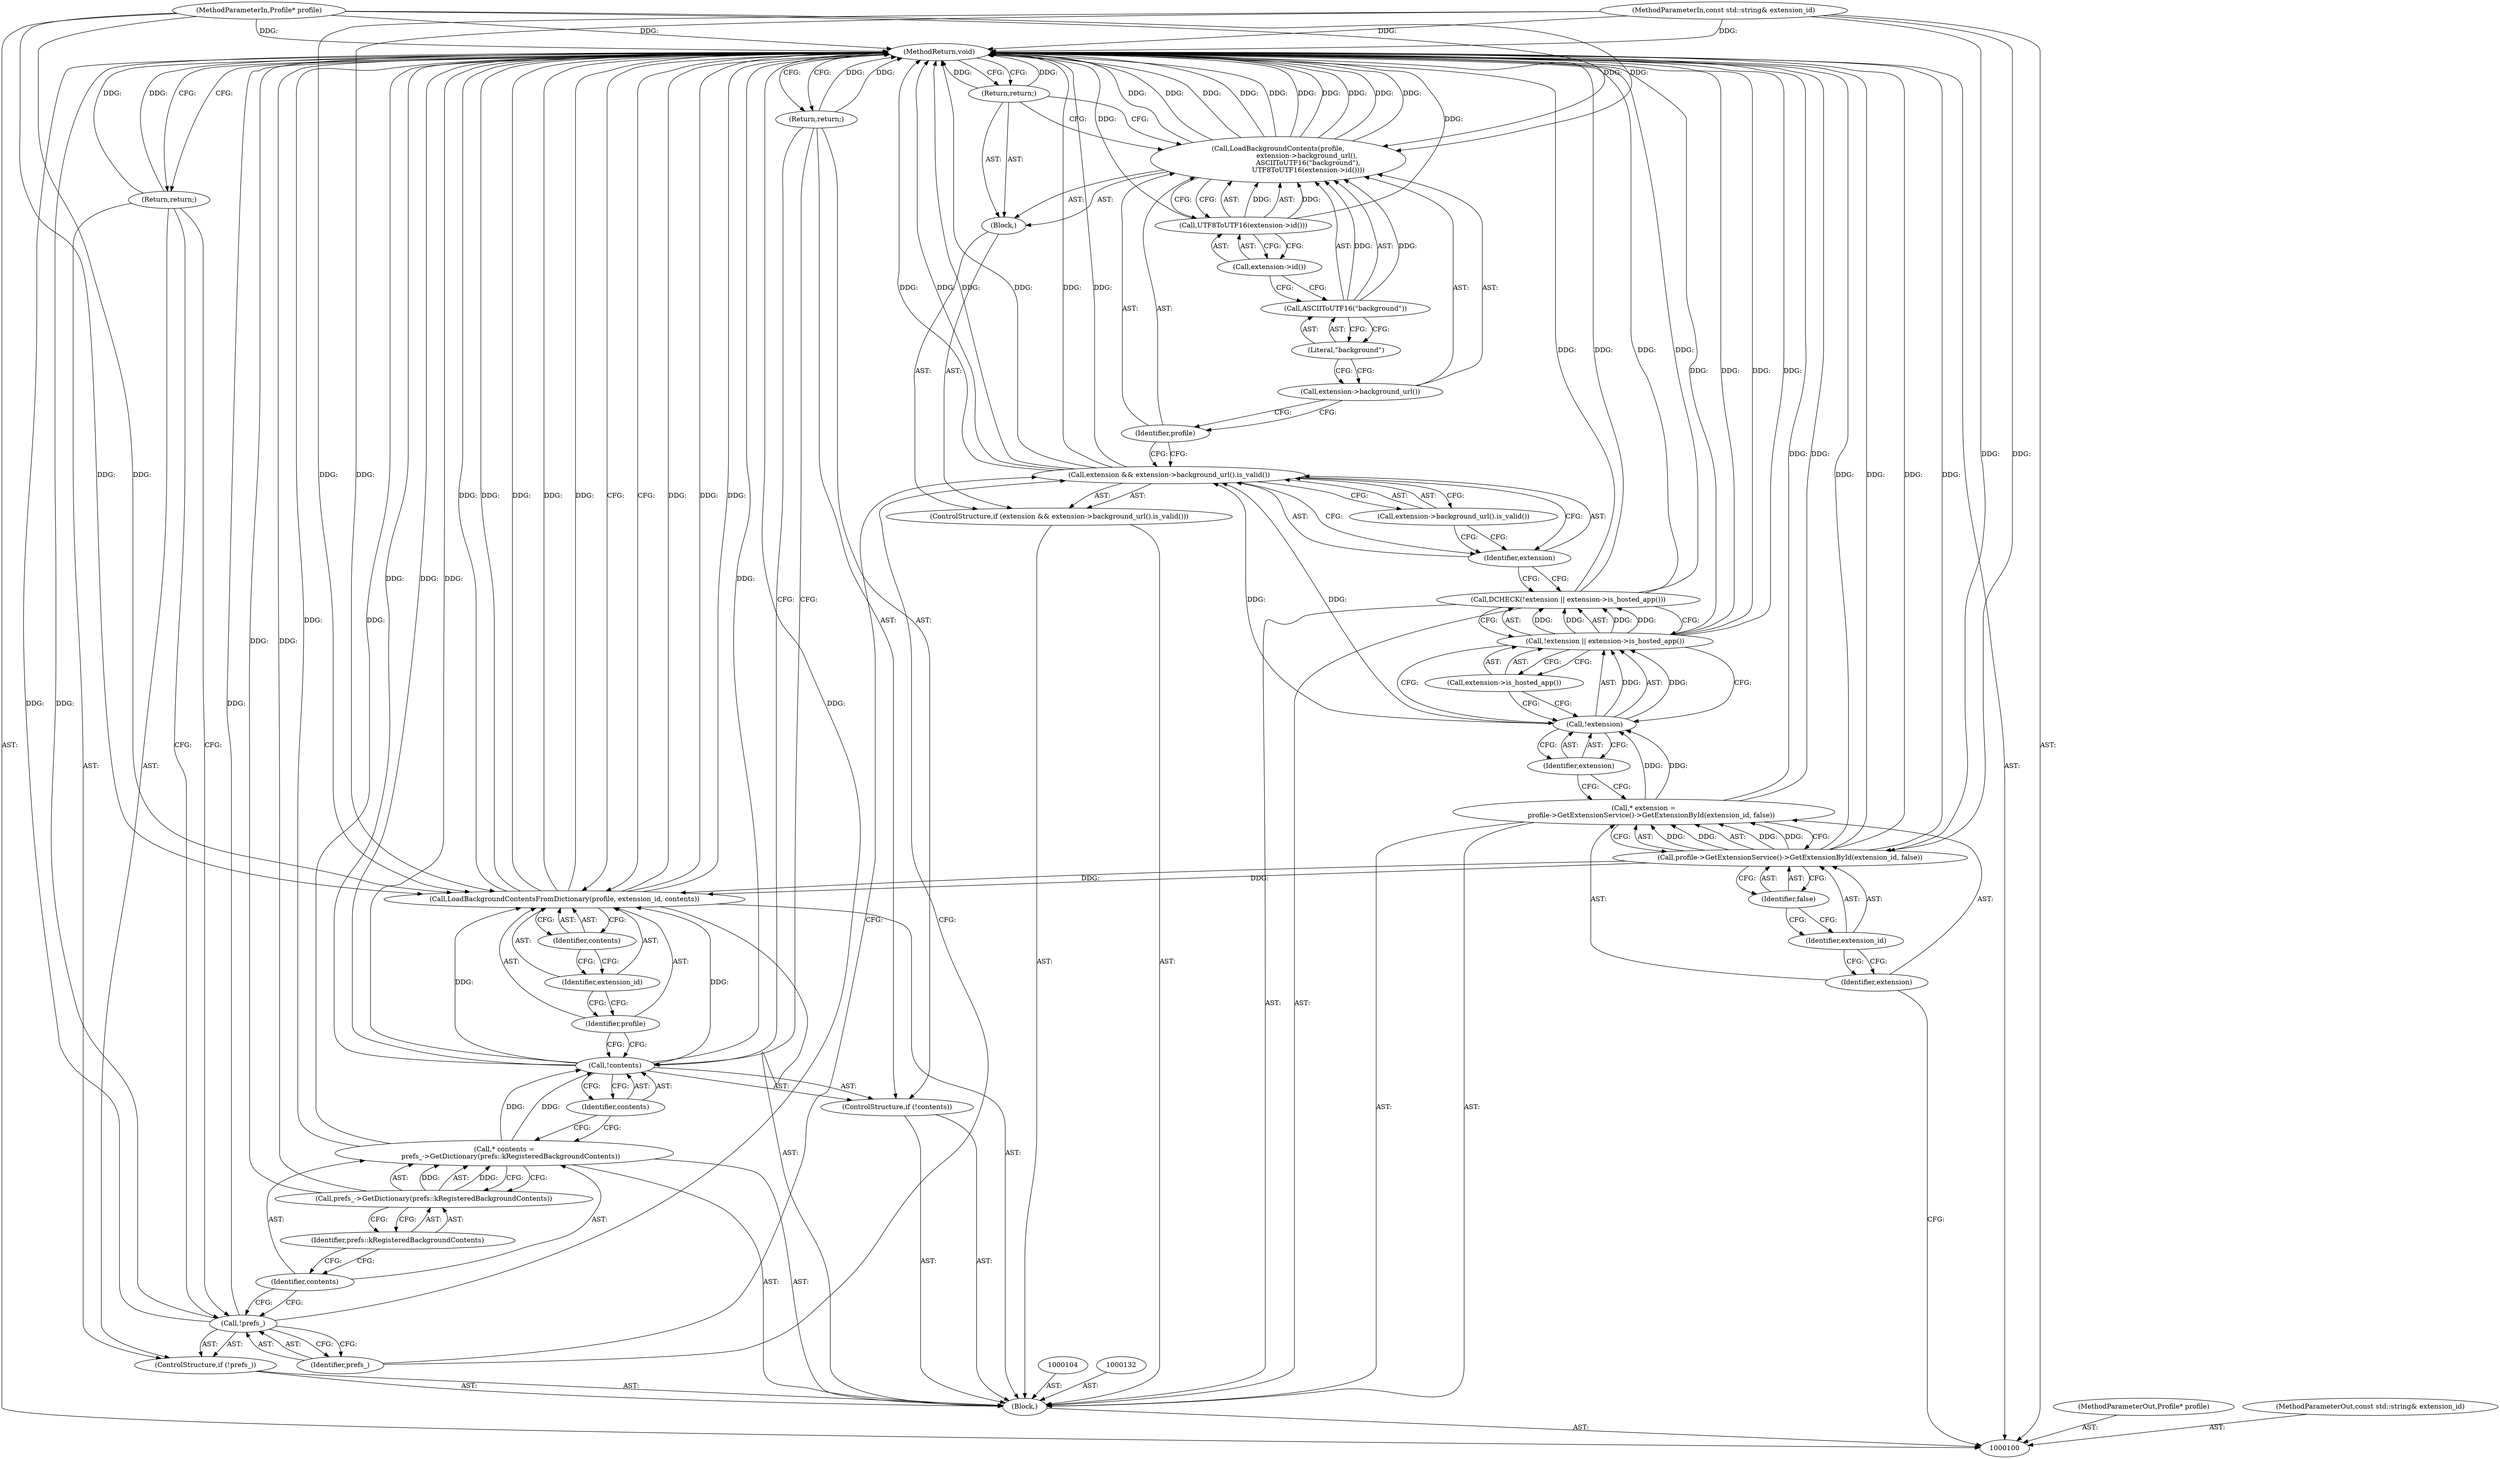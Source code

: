 digraph "1_Chrome_a03d4448faf2c40f4ef444a88cb9aace5b98e8c4_0" {
"1000145" [label="(MethodReturn,void)"];
"1000123" [label="(Call,ASCIIToUTF16(\"background\"))"];
"1000124" [label="(Literal,\"background\")"];
"1000125" [label="(Call,UTF8ToUTF16(extension->id()))"];
"1000126" [label="(Call,extension->id())"];
"1000127" [label="(Return,return;)"];
"1000128" [label="(ControlStructure,if (!prefs_))"];
"1000129" [label="(Call,!prefs_)"];
"1000130" [label="(Identifier,prefs_)"];
"1000131" [label="(Return,return;)"];
"1000133" [label="(Call,* contents =\n      prefs_->GetDictionary(prefs::kRegisteredBackgroundContents))"];
"1000134" [label="(Identifier,contents)"];
"1000136" [label="(Identifier,prefs::kRegisteredBackgroundContents)"];
"1000135" [label="(Call,prefs_->GetDictionary(prefs::kRegisteredBackgroundContents))"];
"1000137" [label="(ControlStructure,if (!contents))"];
"1000138" [label="(Call,!contents)"];
"1000139" [label="(Identifier,contents)"];
"1000101" [label="(MethodParameterIn,Profile* profile)"];
"1000219" [label="(MethodParameterOut,Profile* profile)"];
"1000140" [label="(Return,return;)"];
"1000141" [label="(Call,LoadBackgroundContentsFromDictionary(profile, extension_id, contents))"];
"1000142" [label="(Identifier,profile)"];
"1000143" [label="(Identifier,extension_id)"];
"1000144" [label="(Identifier,contents)"];
"1000103" [label="(Block,)"];
"1000102" [label="(MethodParameterIn,const std::string& extension_id)"];
"1000220" [label="(MethodParameterOut,const std::string& extension_id)"];
"1000105" [label="(Call,* extension =\n       profile->GetExtensionService()->GetExtensionById(extension_id, false))"];
"1000106" [label="(Identifier,extension)"];
"1000108" [label="(Identifier,extension_id)"];
"1000107" [label="(Call,profile->GetExtensionService()->GetExtensionById(extension_id, false))"];
"1000109" [label="(Identifier,false)"];
"1000111" [label="(Call,!extension || extension->is_hosted_app())"];
"1000112" [label="(Call,!extension)"];
"1000113" [label="(Identifier,extension)"];
"1000114" [label="(Call,extension->is_hosted_app())"];
"1000110" [label="(Call,DCHECK(!extension || extension->is_hosted_app()))"];
"1000118" [label="(Call,extension->background_url().is_valid())"];
"1000115" [label="(ControlStructure,if (extension && extension->background_url().is_valid()))"];
"1000119" [label="(Block,)"];
"1000116" [label="(Call,extension && extension->background_url().is_valid())"];
"1000117" [label="(Identifier,extension)"];
"1000121" [label="(Identifier,profile)"];
"1000120" [label="(Call,LoadBackgroundContents(profile,\n                           extension->background_url(),\n                            ASCIIToUTF16(\"background\"),\n                            UTF8ToUTF16(extension->id())))"];
"1000122" [label="(Call,extension->background_url())"];
"1000145" -> "1000100"  [label="AST: "];
"1000145" -> "1000127"  [label="CFG: "];
"1000145" -> "1000131"  [label="CFG: "];
"1000145" -> "1000140"  [label="CFG: "];
"1000145" -> "1000141"  [label="CFG: "];
"1000116" -> "1000145"  [label="DDG: "];
"1000116" -> "1000145"  [label="DDG: "];
"1000116" -> "1000145"  [label="DDG: "];
"1000141" -> "1000145"  [label="DDG: "];
"1000141" -> "1000145"  [label="DDG: "];
"1000141" -> "1000145"  [label="DDG: "];
"1000141" -> "1000145"  [label="DDG: "];
"1000120" -> "1000145"  [label="DDG: "];
"1000120" -> "1000145"  [label="DDG: "];
"1000120" -> "1000145"  [label="DDG: "];
"1000120" -> "1000145"  [label="DDG: "];
"1000120" -> "1000145"  [label="DDG: "];
"1000107" -> "1000145"  [label="DDG: "];
"1000107" -> "1000145"  [label="DDG: "];
"1000105" -> "1000145"  [label="DDG: "];
"1000111" -> "1000145"  [label="DDG: "];
"1000111" -> "1000145"  [label="DDG: "];
"1000138" -> "1000145"  [label="DDG: "];
"1000138" -> "1000145"  [label="DDG: "];
"1000129" -> "1000145"  [label="DDG: "];
"1000129" -> "1000145"  [label="DDG: "];
"1000125" -> "1000145"  [label="DDG: "];
"1000102" -> "1000145"  [label="DDG: "];
"1000133" -> "1000145"  [label="DDG: "];
"1000101" -> "1000145"  [label="DDG: "];
"1000110" -> "1000145"  [label="DDG: "];
"1000110" -> "1000145"  [label="DDG: "];
"1000135" -> "1000145"  [label="DDG: "];
"1000127" -> "1000145"  [label="DDG: "];
"1000131" -> "1000145"  [label="DDG: "];
"1000140" -> "1000145"  [label="DDG: "];
"1000123" -> "1000120"  [label="AST: "];
"1000123" -> "1000124"  [label="CFG: "];
"1000124" -> "1000123"  [label="AST: "];
"1000126" -> "1000123"  [label="CFG: "];
"1000123" -> "1000120"  [label="DDG: "];
"1000124" -> "1000123"  [label="AST: "];
"1000124" -> "1000122"  [label="CFG: "];
"1000123" -> "1000124"  [label="CFG: "];
"1000125" -> "1000120"  [label="AST: "];
"1000125" -> "1000126"  [label="CFG: "];
"1000126" -> "1000125"  [label="AST: "];
"1000120" -> "1000125"  [label="CFG: "];
"1000125" -> "1000145"  [label="DDG: "];
"1000125" -> "1000120"  [label="DDG: "];
"1000126" -> "1000125"  [label="AST: "];
"1000126" -> "1000123"  [label="CFG: "];
"1000125" -> "1000126"  [label="CFG: "];
"1000127" -> "1000119"  [label="AST: "];
"1000127" -> "1000120"  [label="CFG: "];
"1000145" -> "1000127"  [label="CFG: "];
"1000127" -> "1000145"  [label="DDG: "];
"1000128" -> "1000103"  [label="AST: "];
"1000129" -> "1000128"  [label="AST: "];
"1000131" -> "1000128"  [label="AST: "];
"1000129" -> "1000128"  [label="AST: "];
"1000129" -> "1000130"  [label="CFG: "];
"1000130" -> "1000129"  [label="AST: "];
"1000131" -> "1000129"  [label="CFG: "];
"1000134" -> "1000129"  [label="CFG: "];
"1000129" -> "1000145"  [label="DDG: "];
"1000129" -> "1000145"  [label="DDG: "];
"1000130" -> "1000129"  [label="AST: "];
"1000130" -> "1000116"  [label="CFG: "];
"1000129" -> "1000130"  [label="CFG: "];
"1000131" -> "1000128"  [label="AST: "];
"1000131" -> "1000129"  [label="CFG: "];
"1000145" -> "1000131"  [label="CFG: "];
"1000131" -> "1000145"  [label="DDG: "];
"1000133" -> "1000103"  [label="AST: "];
"1000133" -> "1000135"  [label="CFG: "];
"1000134" -> "1000133"  [label="AST: "];
"1000135" -> "1000133"  [label="AST: "];
"1000139" -> "1000133"  [label="CFG: "];
"1000133" -> "1000145"  [label="DDG: "];
"1000135" -> "1000133"  [label="DDG: "];
"1000133" -> "1000138"  [label="DDG: "];
"1000134" -> "1000133"  [label="AST: "];
"1000134" -> "1000129"  [label="CFG: "];
"1000136" -> "1000134"  [label="CFG: "];
"1000136" -> "1000135"  [label="AST: "];
"1000136" -> "1000134"  [label="CFG: "];
"1000135" -> "1000136"  [label="CFG: "];
"1000135" -> "1000133"  [label="AST: "];
"1000135" -> "1000136"  [label="CFG: "];
"1000136" -> "1000135"  [label="AST: "];
"1000133" -> "1000135"  [label="CFG: "];
"1000135" -> "1000145"  [label="DDG: "];
"1000135" -> "1000133"  [label="DDG: "];
"1000137" -> "1000103"  [label="AST: "];
"1000138" -> "1000137"  [label="AST: "];
"1000140" -> "1000137"  [label="AST: "];
"1000138" -> "1000137"  [label="AST: "];
"1000138" -> "1000139"  [label="CFG: "];
"1000139" -> "1000138"  [label="AST: "];
"1000140" -> "1000138"  [label="CFG: "];
"1000142" -> "1000138"  [label="CFG: "];
"1000138" -> "1000145"  [label="DDG: "];
"1000138" -> "1000145"  [label="DDG: "];
"1000133" -> "1000138"  [label="DDG: "];
"1000138" -> "1000141"  [label="DDG: "];
"1000139" -> "1000138"  [label="AST: "];
"1000139" -> "1000133"  [label="CFG: "];
"1000138" -> "1000139"  [label="CFG: "];
"1000101" -> "1000100"  [label="AST: "];
"1000101" -> "1000145"  [label="DDG: "];
"1000101" -> "1000120"  [label="DDG: "];
"1000101" -> "1000141"  [label="DDG: "];
"1000219" -> "1000100"  [label="AST: "];
"1000140" -> "1000137"  [label="AST: "];
"1000140" -> "1000138"  [label="CFG: "];
"1000145" -> "1000140"  [label="CFG: "];
"1000140" -> "1000145"  [label="DDG: "];
"1000141" -> "1000103"  [label="AST: "];
"1000141" -> "1000144"  [label="CFG: "];
"1000142" -> "1000141"  [label="AST: "];
"1000143" -> "1000141"  [label="AST: "];
"1000144" -> "1000141"  [label="AST: "];
"1000145" -> "1000141"  [label="CFG: "];
"1000141" -> "1000145"  [label="DDG: "];
"1000141" -> "1000145"  [label="DDG: "];
"1000141" -> "1000145"  [label="DDG: "];
"1000141" -> "1000145"  [label="DDG: "];
"1000101" -> "1000141"  [label="DDG: "];
"1000107" -> "1000141"  [label="DDG: "];
"1000102" -> "1000141"  [label="DDG: "];
"1000138" -> "1000141"  [label="DDG: "];
"1000142" -> "1000141"  [label="AST: "];
"1000142" -> "1000138"  [label="CFG: "];
"1000143" -> "1000142"  [label="CFG: "];
"1000143" -> "1000141"  [label="AST: "];
"1000143" -> "1000142"  [label="CFG: "];
"1000144" -> "1000143"  [label="CFG: "];
"1000144" -> "1000141"  [label="AST: "];
"1000144" -> "1000143"  [label="CFG: "];
"1000141" -> "1000144"  [label="CFG: "];
"1000103" -> "1000100"  [label="AST: "];
"1000104" -> "1000103"  [label="AST: "];
"1000105" -> "1000103"  [label="AST: "];
"1000110" -> "1000103"  [label="AST: "];
"1000115" -> "1000103"  [label="AST: "];
"1000128" -> "1000103"  [label="AST: "];
"1000132" -> "1000103"  [label="AST: "];
"1000133" -> "1000103"  [label="AST: "];
"1000137" -> "1000103"  [label="AST: "];
"1000141" -> "1000103"  [label="AST: "];
"1000102" -> "1000100"  [label="AST: "];
"1000102" -> "1000145"  [label="DDG: "];
"1000102" -> "1000107"  [label="DDG: "];
"1000102" -> "1000141"  [label="DDG: "];
"1000220" -> "1000100"  [label="AST: "];
"1000105" -> "1000103"  [label="AST: "];
"1000105" -> "1000107"  [label="CFG: "];
"1000106" -> "1000105"  [label="AST: "];
"1000107" -> "1000105"  [label="AST: "];
"1000113" -> "1000105"  [label="CFG: "];
"1000105" -> "1000145"  [label="DDG: "];
"1000107" -> "1000105"  [label="DDG: "];
"1000107" -> "1000105"  [label="DDG: "];
"1000105" -> "1000112"  [label="DDG: "];
"1000106" -> "1000105"  [label="AST: "];
"1000106" -> "1000100"  [label="CFG: "];
"1000108" -> "1000106"  [label="CFG: "];
"1000108" -> "1000107"  [label="AST: "];
"1000108" -> "1000106"  [label="CFG: "];
"1000109" -> "1000108"  [label="CFG: "];
"1000107" -> "1000105"  [label="AST: "];
"1000107" -> "1000109"  [label="CFG: "];
"1000108" -> "1000107"  [label="AST: "];
"1000109" -> "1000107"  [label="AST: "];
"1000105" -> "1000107"  [label="CFG: "];
"1000107" -> "1000145"  [label="DDG: "];
"1000107" -> "1000145"  [label="DDG: "];
"1000107" -> "1000105"  [label="DDG: "];
"1000107" -> "1000105"  [label="DDG: "];
"1000102" -> "1000107"  [label="DDG: "];
"1000107" -> "1000141"  [label="DDG: "];
"1000109" -> "1000107"  [label="AST: "];
"1000109" -> "1000108"  [label="CFG: "];
"1000107" -> "1000109"  [label="CFG: "];
"1000111" -> "1000110"  [label="AST: "];
"1000111" -> "1000112"  [label="CFG: "];
"1000111" -> "1000114"  [label="CFG: "];
"1000112" -> "1000111"  [label="AST: "];
"1000114" -> "1000111"  [label="AST: "];
"1000110" -> "1000111"  [label="CFG: "];
"1000111" -> "1000145"  [label="DDG: "];
"1000111" -> "1000145"  [label="DDG: "];
"1000111" -> "1000110"  [label="DDG: "];
"1000111" -> "1000110"  [label="DDG: "];
"1000112" -> "1000111"  [label="DDG: "];
"1000112" -> "1000111"  [label="AST: "];
"1000112" -> "1000113"  [label="CFG: "];
"1000113" -> "1000112"  [label="AST: "];
"1000114" -> "1000112"  [label="CFG: "];
"1000111" -> "1000112"  [label="CFG: "];
"1000112" -> "1000111"  [label="DDG: "];
"1000105" -> "1000112"  [label="DDG: "];
"1000112" -> "1000116"  [label="DDG: "];
"1000113" -> "1000112"  [label="AST: "];
"1000113" -> "1000105"  [label="CFG: "];
"1000112" -> "1000113"  [label="CFG: "];
"1000114" -> "1000111"  [label="AST: "];
"1000114" -> "1000112"  [label="CFG: "];
"1000111" -> "1000114"  [label="CFG: "];
"1000110" -> "1000103"  [label="AST: "];
"1000110" -> "1000111"  [label="CFG: "];
"1000111" -> "1000110"  [label="AST: "];
"1000117" -> "1000110"  [label="CFG: "];
"1000110" -> "1000145"  [label="DDG: "];
"1000110" -> "1000145"  [label="DDG: "];
"1000111" -> "1000110"  [label="DDG: "];
"1000111" -> "1000110"  [label="DDG: "];
"1000118" -> "1000116"  [label="AST: "];
"1000118" -> "1000117"  [label="CFG: "];
"1000116" -> "1000118"  [label="CFG: "];
"1000115" -> "1000103"  [label="AST: "];
"1000116" -> "1000115"  [label="AST: "];
"1000119" -> "1000115"  [label="AST: "];
"1000119" -> "1000115"  [label="AST: "];
"1000120" -> "1000119"  [label="AST: "];
"1000127" -> "1000119"  [label="AST: "];
"1000116" -> "1000115"  [label="AST: "];
"1000116" -> "1000117"  [label="CFG: "];
"1000116" -> "1000118"  [label="CFG: "];
"1000117" -> "1000116"  [label="AST: "];
"1000118" -> "1000116"  [label="AST: "];
"1000121" -> "1000116"  [label="CFG: "];
"1000130" -> "1000116"  [label="CFG: "];
"1000116" -> "1000145"  [label="DDG: "];
"1000116" -> "1000145"  [label="DDG: "];
"1000116" -> "1000145"  [label="DDG: "];
"1000112" -> "1000116"  [label="DDG: "];
"1000117" -> "1000116"  [label="AST: "];
"1000117" -> "1000110"  [label="CFG: "];
"1000118" -> "1000117"  [label="CFG: "];
"1000116" -> "1000117"  [label="CFG: "];
"1000121" -> "1000120"  [label="AST: "];
"1000121" -> "1000116"  [label="CFG: "];
"1000122" -> "1000121"  [label="CFG: "];
"1000120" -> "1000119"  [label="AST: "];
"1000120" -> "1000125"  [label="CFG: "];
"1000121" -> "1000120"  [label="AST: "];
"1000122" -> "1000120"  [label="AST: "];
"1000123" -> "1000120"  [label="AST: "];
"1000125" -> "1000120"  [label="AST: "];
"1000127" -> "1000120"  [label="CFG: "];
"1000120" -> "1000145"  [label="DDG: "];
"1000120" -> "1000145"  [label="DDG: "];
"1000120" -> "1000145"  [label="DDG: "];
"1000120" -> "1000145"  [label="DDG: "];
"1000120" -> "1000145"  [label="DDG: "];
"1000101" -> "1000120"  [label="DDG: "];
"1000123" -> "1000120"  [label="DDG: "];
"1000125" -> "1000120"  [label="DDG: "];
"1000122" -> "1000120"  [label="AST: "];
"1000122" -> "1000121"  [label="CFG: "];
"1000124" -> "1000122"  [label="CFG: "];
}
